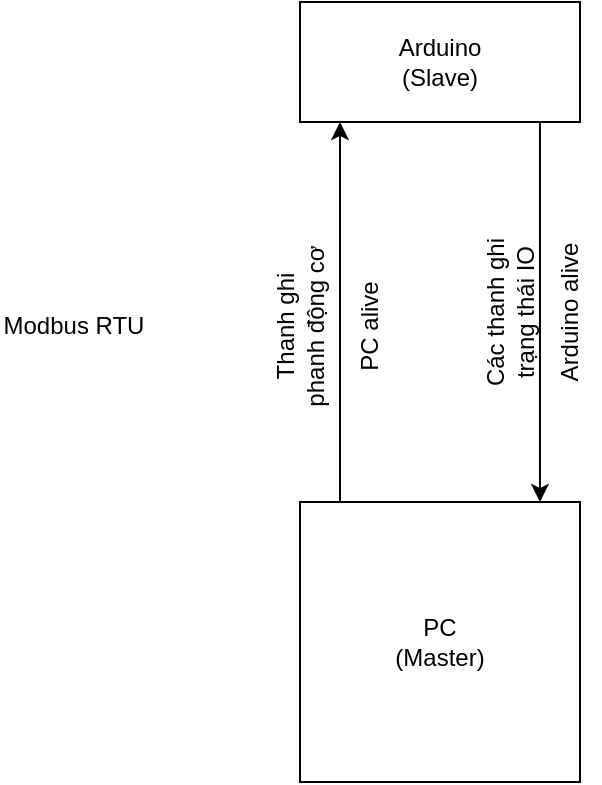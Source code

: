 <mxfile version="26.0.5">
  <diagram id="C5RBs43oDa-KdzZeNtuy" name="Page-1">
    <mxGraphModel dx="2002" dy="1315" grid="1" gridSize="10" guides="1" tooltips="1" connect="1" arrows="1" fold="1" page="1" pageScale="1" pageWidth="827" pageHeight="1169" math="0" shadow="0">
      <root>
        <mxCell id="WIyWlLk6GJQsqaUBKTNV-0" />
        <mxCell id="WIyWlLk6GJQsqaUBKTNV-1" parent="WIyWlLk6GJQsqaUBKTNV-0" />
        <mxCell id="b-tEYRFM_egktAxX05Cy-1" value="PC&lt;br&gt;(Master)" style="whiteSpace=wrap;html=1;aspect=fixed;" vertex="1" parent="WIyWlLk6GJQsqaUBKTNV-1">
          <mxGeometry x="340" y="490" width="140" height="140" as="geometry" />
        </mxCell>
        <mxCell id="b-tEYRFM_egktAxX05Cy-3" value="Arduino&lt;br&gt;(Slave)" style="rounded=0;whiteSpace=wrap;html=1;" vertex="1" parent="WIyWlLk6GJQsqaUBKTNV-1">
          <mxGeometry x="340" y="240" width="140" height="60" as="geometry" />
        </mxCell>
        <mxCell id="b-tEYRFM_egktAxX05Cy-4" value="" style="endArrow=classic;html=1;rounded=0;entryX=0.5;entryY=1;entryDx=0;entryDy=0;exitX=0.5;exitY=0;exitDx=0;exitDy=0;" edge="1" parent="WIyWlLk6GJQsqaUBKTNV-1">
          <mxGeometry width="50" height="50" relative="1" as="geometry">
            <mxPoint x="360" y="490" as="sourcePoint" />
            <mxPoint x="360" y="300" as="targetPoint" />
          </mxGeometry>
        </mxCell>
        <mxCell id="b-tEYRFM_egktAxX05Cy-5" value="Modbus RTU" style="text;html=1;align=center;verticalAlign=middle;whiteSpace=wrap;rounded=0;rotation=0;" vertex="1" parent="WIyWlLk6GJQsqaUBKTNV-1">
          <mxGeometry x="190" y="387" width="74" height="30" as="geometry" />
        </mxCell>
        <mxCell id="b-tEYRFM_egktAxX05Cy-7" value="" style="endArrow=classic;html=1;rounded=0;exitX=0.857;exitY=1;exitDx=0;exitDy=0;exitPerimeter=0;entryX=0.857;entryY=-0.021;entryDx=0;entryDy=0;entryPerimeter=0;" edge="1" parent="WIyWlLk6GJQsqaUBKTNV-1" source="b-tEYRFM_egktAxX05Cy-3">
          <mxGeometry width="50" height="50" relative="1" as="geometry">
            <mxPoint x="459" y="306.96" as="sourcePoint" />
            <mxPoint x="459.98" y="490.0" as="targetPoint" />
          </mxGeometry>
        </mxCell>
        <mxCell id="b-tEYRFM_egktAxX05Cy-8" value="Thanh ghi phanh động cơ" style="text;html=1;align=center;verticalAlign=middle;whiteSpace=wrap;rounded=0;rotation=-90;" vertex="1" parent="WIyWlLk6GJQsqaUBKTNV-1">
          <mxGeometry x="295" y="387" width="90" height="30" as="geometry" />
        </mxCell>
        <mxCell id="b-tEYRFM_egktAxX05Cy-9" value="PC alive" style="text;html=1;align=center;verticalAlign=middle;whiteSpace=wrap;rounded=0;rotation=-90;" vertex="1" parent="WIyWlLk6GJQsqaUBKTNV-1">
          <mxGeometry x="330" y="387" width="90" height="30" as="geometry" />
        </mxCell>
        <mxCell id="b-tEYRFM_egktAxX05Cy-10" value="Arduino alive" style="text;html=1;align=center;verticalAlign=middle;whiteSpace=wrap;rounded=0;rotation=-90;" vertex="1" parent="WIyWlLk6GJQsqaUBKTNV-1">
          <mxGeometry x="430" y="380" width="90" height="30" as="geometry" />
        </mxCell>
        <mxCell id="b-tEYRFM_egktAxX05Cy-11" value="Các thanh ghi trạng thái IO" style="text;html=1;align=center;verticalAlign=middle;whiteSpace=wrap;rounded=0;rotation=-90;" vertex="1" parent="WIyWlLk6GJQsqaUBKTNV-1">
          <mxGeometry x="400" y="380" width="90" height="30" as="geometry" />
        </mxCell>
      </root>
    </mxGraphModel>
  </diagram>
</mxfile>
